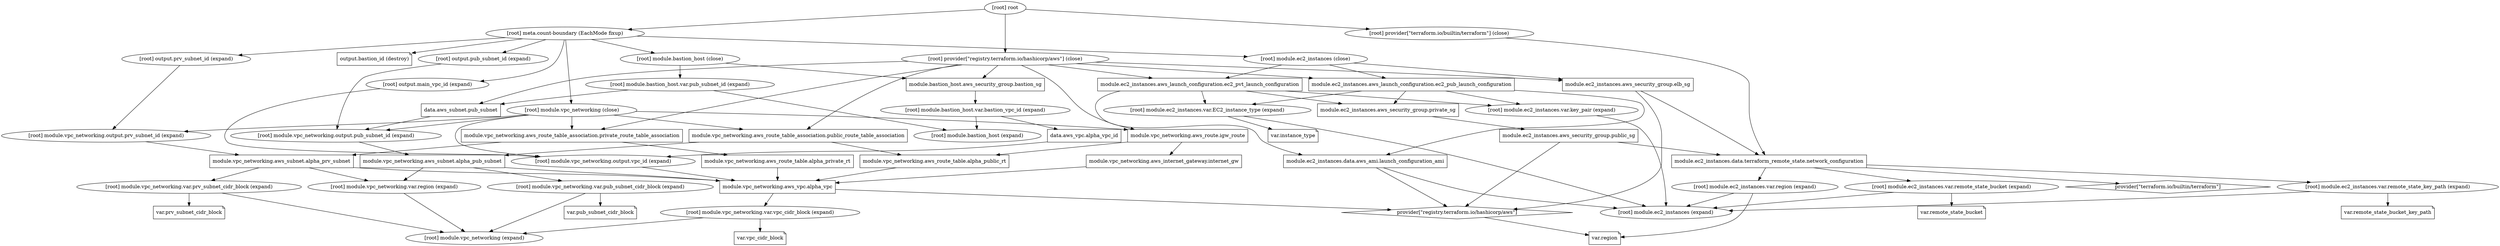 digraph {
	compound = "true"
	newrank = "true"
	subgraph "root" {
		"[root] data.aws_subnet.pub_subnet (expand)" [label = "data.aws_subnet.pub_subnet", shape = "box"]
		"[root] data.aws_vpc.alpha_vpc_id (expand)" [label = "data.aws_vpc.alpha_vpc_id", shape = "box"]
		"[root] module.bastion_host.aws_security_group.bastion_sg (expand)" [label = "module.bastion_host.aws_security_group.bastion_sg", shape = "box"]
		"[root] module.ec2_instances.aws_launch_configuration.ec2_pub_launch_configuration (expand)" [label = "module.ec2_instances.aws_launch_configuration.ec2_pub_launch_configuration", shape = "box"]
		"[root] module.ec2_instances.aws_launch_configuration.ec2_pvt_launch_configuration (expand)" [label = "module.ec2_instances.aws_launch_configuration.ec2_pvt_launch_configuration", shape = "box"]
		"[root] module.ec2_instances.aws_security_group.elb_sg (expand)" [label = "module.ec2_instances.aws_security_group.elb_sg", shape = "box"]
		"[root] module.ec2_instances.aws_security_group.private_sg (expand)" [label = "module.ec2_instances.aws_security_group.private_sg", shape = "box"]
		"[root] module.ec2_instances.aws_security_group.public_sg (expand)" [label = "module.ec2_instances.aws_security_group.public_sg", shape = "box"]
		"[root] module.ec2_instances.data.aws_ami.launch_configuration_ami (expand)" [label = "module.ec2_instances.data.aws_ami.launch_configuration_ami", shape = "box"]
		"[root] module.ec2_instances.data.terraform_remote_state.network_configuration (expand)" [label = "module.ec2_instances.data.terraform_remote_state.network_configuration", shape = "box"]
		"[root] module.vpc_networking.aws_internet_gateway.internet_gw (expand)" [label = "module.vpc_networking.aws_internet_gateway.internet_gw", shape = "box"]
		"[root] module.vpc_networking.aws_route.igw_route (expand)" [label = "module.vpc_networking.aws_route.igw_route", shape = "box"]
		"[root] module.vpc_networking.aws_route_table.alpha_private_rt (expand)" [label = "module.vpc_networking.aws_route_table.alpha_private_rt", shape = "box"]
		"[root] module.vpc_networking.aws_route_table.alpha_public_rt (expand)" [label = "module.vpc_networking.aws_route_table.alpha_public_rt", shape = "box"]
		"[root] module.vpc_networking.aws_route_table_association.private_route_table_association (expand)" [label = "module.vpc_networking.aws_route_table_association.private_route_table_association", shape = "box"]
		"[root] module.vpc_networking.aws_route_table_association.public_route_table_association (expand)" [label = "module.vpc_networking.aws_route_table_association.public_route_table_association", shape = "box"]
		"[root] module.vpc_networking.aws_subnet.alpha_prv_subnet (expand)" [label = "module.vpc_networking.aws_subnet.alpha_prv_subnet", shape = "box"]
		"[root] module.vpc_networking.aws_subnet.alpha_pub_subnet (expand)" [label = "module.vpc_networking.aws_subnet.alpha_pub_subnet", shape = "box"]
		"[root] module.vpc_networking.aws_vpc.alpha_vpc (expand)" [label = "module.vpc_networking.aws_vpc.alpha_vpc", shape = "box"]
		"[root] output.bastion_id (destroy)" [label = "output.bastion_id (destroy)", shape = "note"]
		"[root] provider[\"registry.terraform.io/hashicorp/aws\"]" [label = "provider[\"registry.terraform.io/hashicorp/aws\"]", shape = "diamond"]
		"[root] provider[\"terraform.io/builtin/terraform\"]" [label = "provider[\"terraform.io/builtin/terraform\"]", shape = "diamond"]
		"[root] var.instance_type" [label = "var.instance_type", shape = "note"]
		"[root] var.prv_subnet_cidr_block" [label = "var.prv_subnet_cidr_block", shape = "note"]
		"[root] var.pub_subnet_cidr_block" [label = "var.pub_subnet_cidr_block", shape = "note"]
		"[root] var.region" [label = "var.region", shape = "note"]
		"[root] var.remote_state_bucket" [label = "var.remote_state_bucket", shape = "note"]
		"[root] var.remote_state_bucket_key_path" [label = "var.remote_state_bucket_key_path", shape = "note"]
		"[root] var.vpc_cidr_block" [label = "var.vpc_cidr_block", shape = "note"]
		"[root] data.aws_subnet.pub_subnet (expand)" -> "[root] module.vpc_networking.output.pub_subnet_id (expand)"
		"[root] data.aws_vpc.alpha_vpc_id (expand)" -> "[root] module.vpc_networking.output.vpc_id (expand)"
		"[root] meta.count-boundary (EachMode fixup)" -> "[root] module.bastion_host (close)"
		"[root] meta.count-boundary (EachMode fixup)" -> "[root] module.ec2_instances (close)"
		"[root] meta.count-boundary (EachMode fixup)" -> "[root] module.vpc_networking (close)"
		"[root] meta.count-boundary (EachMode fixup)" -> "[root] output.bastion_id (destroy)"
		"[root] meta.count-boundary (EachMode fixup)" -> "[root] output.main_vpc_id (expand)"
		"[root] meta.count-boundary (EachMode fixup)" -> "[root] output.prv_subnet_id (expand)"
		"[root] meta.count-boundary (EachMode fixup)" -> "[root] output.pub_subnet_id (expand)"
		"[root] module.bastion_host (close)" -> "[root] module.bastion_host.aws_security_group.bastion_sg (expand)"
		"[root] module.bastion_host (close)" -> "[root] module.bastion_host.var.pub_subnet_id (expand)"
		"[root] module.bastion_host.aws_security_group.bastion_sg (expand)" -> "[root] module.bastion_host.var.bastion_vpc_id (expand)"
		"[root] module.bastion_host.var.bastion_vpc_id (expand)" -> "[root] data.aws_vpc.alpha_vpc_id (expand)"
		"[root] module.bastion_host.var.bastion_vpc_id (expand)" -> "[root] module.bastion_host (expand)"
		"[root] module.bastion_host.var.pub_subnet_id (expand)" -> "[root] data.aws_subnet.pub_subnet (expand)"
		"[root] module.bastion_host.var.pub_subnet_id (expand)" -> "[root] module.bastion_host (expand)"
		"[root] module.ec2_instances (close)" -> "[root] module.ec2_instances.aws_launch_configuration.ec2_pub_launch_configuration (expand)"
		"[root] module.ec2_instances (close)" -> "[root] module.ec2_instances.aws_launch_configuration.ec2_pvt_launch_configuration (expand)"
		"[root] module.ec2_instances (close)" -> "[root] module.ec2_instances.aws_security_group.elb_sg (expand)"
		"[root] module.ec2_instances.aws_launch_configuration.ec2_pub_launch_configuration (expand)" -> "[root] module.ec2_instances.aws_security_group.private_sg (expand)"
		"[root] module.ec2_instances.aws_launch_configuration.ec2_pub_launch_configuration (expand)" -> "[root] module.ec2_instances.data.aws_ami.launch_configuration_ami (expand)"
		"[root] module.ec2_instances.aws_launch_configuration.ec2_pub_launch_configuration (expand)" -> "[root] module.ec2_instances.var.EC2_instance_type (expand)"
		"[root] module.ec2_instances.aws_launch_configuration.ec2_pub_launch_configuration (expand)" -> "[root] module.ec2_instances.var.key_pair (expand)"
		"[root] module.ec2_instances.aws_launch_configuration.ec2_pvt_launch_configuration (expand)" -> "[root] module.ec2_instances.aws_security_group.private_sg (expand)"
		"[root] module.ec2_instances.aws_launch_configuration.ec2_pvt_launch_configuration (expand)" -> "[root] module.ec2_instances.data.aws_ami.launch_configuration_ami (expand)"
		"[root] module.ec2_instances.aws_launch_configuration.ec2_pvt_launch_configuration (expand)" -> "[root] module.ec2_instances.var.EC2_instance_type (expand)"
		"[root] module.ec2_instances.aws_launch_configuration.ec2_pvt_launch_configuration (expand)" -> "[root] module.ec2_instances.var.key_pair (expand)"
		"[root] module.ec2_instances.aws_security_group.elb_sg (expand)" -> "[root] module.ec2_instances.data.terraform_remote_state.network_configuration (expand)"
		"[root] module.ec2_instances.aws_security_group.elb_sg (expand)" -> "[root] provider[\"registry.terraform.io/hashicorp/aws\"]"
		"[root] module.ec2_instances.aws_security_group.private_sg (expand)" -> "[root] module.ec2_instances.aws_security_group.public_sg (expand)"
		"[root] module.ec2_instances.aws_security_group.public_sg (expand)" -> "[root] module.ec2_instances.data.terraform_remote_state.network_configuration (expand)"
		"[root] module.ec2_instances.aws_security_group.public_sg (expand)" -> "[root] provider[\"registry.terraform.io/hashicorp/aws\"]"
		"[root] module.ec2_instances.data.aws_ami.launch_configuration_ami (expand)" -> "[root] module.ec2_instances (expand)"
		"[root] module.ec2_instances.data.aws_ami.launch_configuration_ami (expand)" -> "[root] provider[\"registry.terraform.io/hashicorp/aws\"]"
		"[root] module.ec2_instances.data.terraform_remote_state.network_configuration (expand)" -> "[root] module.ec2_instances.var.region (expand)"
		"[root] module.ec2_instances.data.terraform_remote_state.network_configuration (expand)" -> "[root] module.ec2_instances.var.remote_state_bucket (expand)"
		"[root] module.ec2_instances.data.terraform_remote_state.network_configuration (expand)" -> "[root] module.ec2_instances.var.remote_state_key_path (expand)"
		"[root] module.ec2_instances.data.terraform_remote_state.network_configuration (expand)" -> "[root] provider[\"terraform.io/builtin/terraform\"]"
		"[root] module.ec2_instances.var.EC2_instance_type (expand)" -> "[root] module.ec2_instances (expand)"
		"[root] module.ec2_instances.var.EC2_instance_type (expand)" -> "[root] var.instance_type"
		"[root] module.ec2_instances.var.key_pair (expand)" -> "[root] module.ec2_instances (expand)"
		"[root] module.ec2_instances.var.region (expand)" -> "[root] module.ec2_instances (expand)"
		"[root] module.ec2_instances.var.region (expand)" -> "[root] var.region"
		"[root] module.ec2_instances.var.remote_state_bucket (expand)" -> "[root] module.ec2_instances (expand)"
		"[root] module.ec2_instances.var.remote_state_bucket (expand)" -> "[root] var.remote_state_bucket"
		"[root] module.ec2_instances.var.remote_state_key_path (expand)" -> "[root] module.ec2_instances (expand)"
		"[root] module.ec2_instances.var.remote_state_key_path (expand)" -> "[root] var.remote_state_bucket_key_path"
		"[root] module.vpc_networking (close)" -> "[root] module.vpc_networking.aws_route.igw_route (expand)"
		"[root] module.vpc_networking (close)" -> "[root] module.vpc_networking.aws_route_table_association.private_route_table_association (expand)"
		"[root] module.vpc_networking (close)" -> "[root] module.vpc_networking.aws_route_table_association.public_route_table_association (expand)"
		"[root] module.vpc_networking (close)" -> "[root] module.vpc_networking.output.prv_subnet_id (expand)"
		"[root] module.vpc_networking (close)" -> "[root] module.vpc_networking.output.pub_subnet_id (expand)"
		"[root] module.vpc_networking (close)" -> "[root] module.vpc_networking.output.vpc_id (expand)"
		"[root] module.vpc_networking.aws_internet_gateway.internet_gw (expand)" -> "[root] module.vpc_networking.aws_vpc.alpha_vpc (expand)"
		"[root] module.vpc_networking.aws_route.igw_route (expand)" -> "[root] module.vpc_networking.aws_internet_gateway.internet_gw (expand)"
		"[root] module.vpc_networking.aws_route.igw_route (expand)" -> "[root] module.vpc_networking.aws_route_table.alpha_public_rt (expand)"
		"[root] module.vpc_networking.aws_route_table.alpha_private_rt (expand)" -> "[root] module.vpc_networking.aws_vpc.alpha_vpc (expand)"
		"[root] module.vpc_networking.aws_route_table.alpha_public_rt (expand)" -> "[root] module.vpc_networking.aws_vpc.alpha_vpc (expand)"
		"[root] module.vpc_networking.aws_route_table_association.private_route_table_association (expand)" -> "[root] module.vpc_networking.aws_route_table.alpha_private_rt (expand)"
		"[root] module.vpc_networking.aws_route_table_association.private_route_table_association (expand)" -> "[root] module.vpc_networking.aws_subnet.alpha_prv_subnet (expand)"
		"[root] module.vpc_networking.aws_route_table_association.public_route_table_association (expand)" -> "[root] module.vpc_networking.aws_route_table.alpha_public_rt (expand)"
		"[root] module.vpc_networking.aws_route_table_association.public_route_table_association (expand)" -> "[root] module.vpc_networking.aws_subnet.alpha_pub_subnet (expand)"
		"[root] module.vpc_networking.aws_subnet.alpha_prv_subnet (expand)" -> "[root] module.vpc_networking.aws_vpc.alpha_vpc (expand)"
		"[root] module.vpc_networking.aws_subnet.alpha_prv_subnet (expand)" -> "[root] module.vpc_networking.var.prv_subnet_cidr_block (expand)"
		"[root] module.vpc_networking.aws_subnet.alpha_prv_subnet (expand)" -> "[root] module.vpc_networking.var.region (expand)"
		"[root] module.vpc_networking.aws_subnet.alpha_pub_subnet (expand)" -> "[root] module.vpc_networking.aws_vpc.alpha_vpc (expand)"
		"[root] module.vpc_networking.aws_subnet.alpha_pub_subnet (expand)" -> "[root] module.vpc_networking.var.pub_subnet_cidr_block (expand)"
		"[root] module.vpc_networking.aws_subnet.alpha_pub_subnet (expand)" -> "[root] module.vpc_networking.var.region (expand)"
		"[root] module.vpc_networking.aws_vpc.alpha_vpc (expand)" -> "[root] module.vpc_networking.var.vpc_cidr_block (expand)"
		"[root] module.vpc_networking.aws_vpc.alpha_vpc (expand)" -> "[root] provider[\"registry.terraform.io/hashicorp/aws\"]"
		"[root] module.vpc_networking.output.prv_subnet_id (expand)" -> "[root] module.vpc_networking.aws_subnet.alpha_prv_subnet (expand)"
		"[root] module.vpc_networking.output.pub_subnet_id (expand)" -> "[root] module.vpc_networking.aws_subnet.alpha_pub_subnet (expand)"
		"[root] module.vpc_networking.output.vpc_id (expand)" -> "[root] module.vpc_networking.aws_vpc.alpha_vpc (expand)"
		"[root] module.vpc_networking.var.prv_subnet_cidr_block (expand)" -> "[root] module.vpc_networking (expand)"
		"[root] module.vpc_networking.var.prv_subnet_cidr_block (expand)" -> "[root] var.prv_subnet_cidr_block"
		"[root] module.vpc_networking.var.pub_subnet_cidr_block (expand)" -> "[root] module.vpc_networking (expand)"
		"[root] module.vpc_networking.var.pub_subnet_cidr_block (expand)" -> "[root] var.pub_subnet_cidr_block"
		"[root] module.vpc_networking.var.region (expand)" -> "[root] module.vpc_networking (expand)"
		"[root] module.vpc_networking.var.vpc_cidr_block (expand)" -> "[root] module.vpc_networking (expand)"
		"[root] module.vpc_networking.var.vpc_cidr_block (expand)" -> "[root] var.vpc_cidr_block"
		"[root] output.main_vpc_id (expand)" -> "[root] module.vpc_networking.output.vpc_id (expand)"
		"[root] output.prv_subnet_id (expand)" -> "[root] module.vpc_networking.output.prv_subnet_id (expand)"
		"[root] output.pub_subnet_id (expand)" -> "[root] module.vpc_networking.output.pub_subnet_id (expand)"
		"[root] provider[\"registry.terraform.io/hashicorp/aws\"] (close)" -> "[root] data.aws_subnet.pub_subnet (expand)"
		"[root] provider[\"registry.terraform.io/hashicorp/aws\"] (close)" -> "[root] module.bastion_host.aws_security_group.bastion_sg (expand)"
		"[root] provider[\"registry.terraform.io/hashicorp/aws\"] (close)" -> "[root] module.ec2_instances.aws_launch_configuration.ec2_pub_launch_configuration (expand)"
		"[root] provider[\"registry.terraform.io/hashicorp/aws\"] (close)" -> "[root] module.ec2_instances.aws_launch_configuration.ec2_pvt_launch_configuration (expand)"
		"[root] provider[\"registry.terraform.io/hashicorp/aws\"] (close)" -> "[root] module.ec2_instances.aws_security_group.elb_sg (expand)"
		"[root] provider[\"registry.terraform.io/hashicorp/aws\"] (close)" -> "[root] module.vpc_networking.aws_route.igw_route (expand)"
		"[root] provider[\"registry.terraform.io/hashicorp/aws\"] (close)" -> "[root] module.vpc_networking.aws_route_table_association.private_route_table_association (expand)"
		"[root] provider[\"registry.terraform.io/hashicorp/aws\"] (close)" -> "[root] module.vpc_networking.aws_route_table_association.public_route_table_association (expand)"
		"[root] provider[\"registry.terraform.io/hashicorp/aws\"]" -> "[root] var.region"
		"[root] provider[\"terraform.io/builtin/terraform\"] (close)" -> "[root] module.ec2_instances.data.terraform_remote_state.network_configuration (expand)"
		"[root] root" -> "[root] meta.count-boundary (EachMode fixup)"
		"[root] root" -> "[root] provider[\"registry.terraform.io/hashicorp/aws\"] (close)"
		"[root] root" -> "[root] provider[\"terraform.io/builtin/terraform\"] (close)"
	}
}

